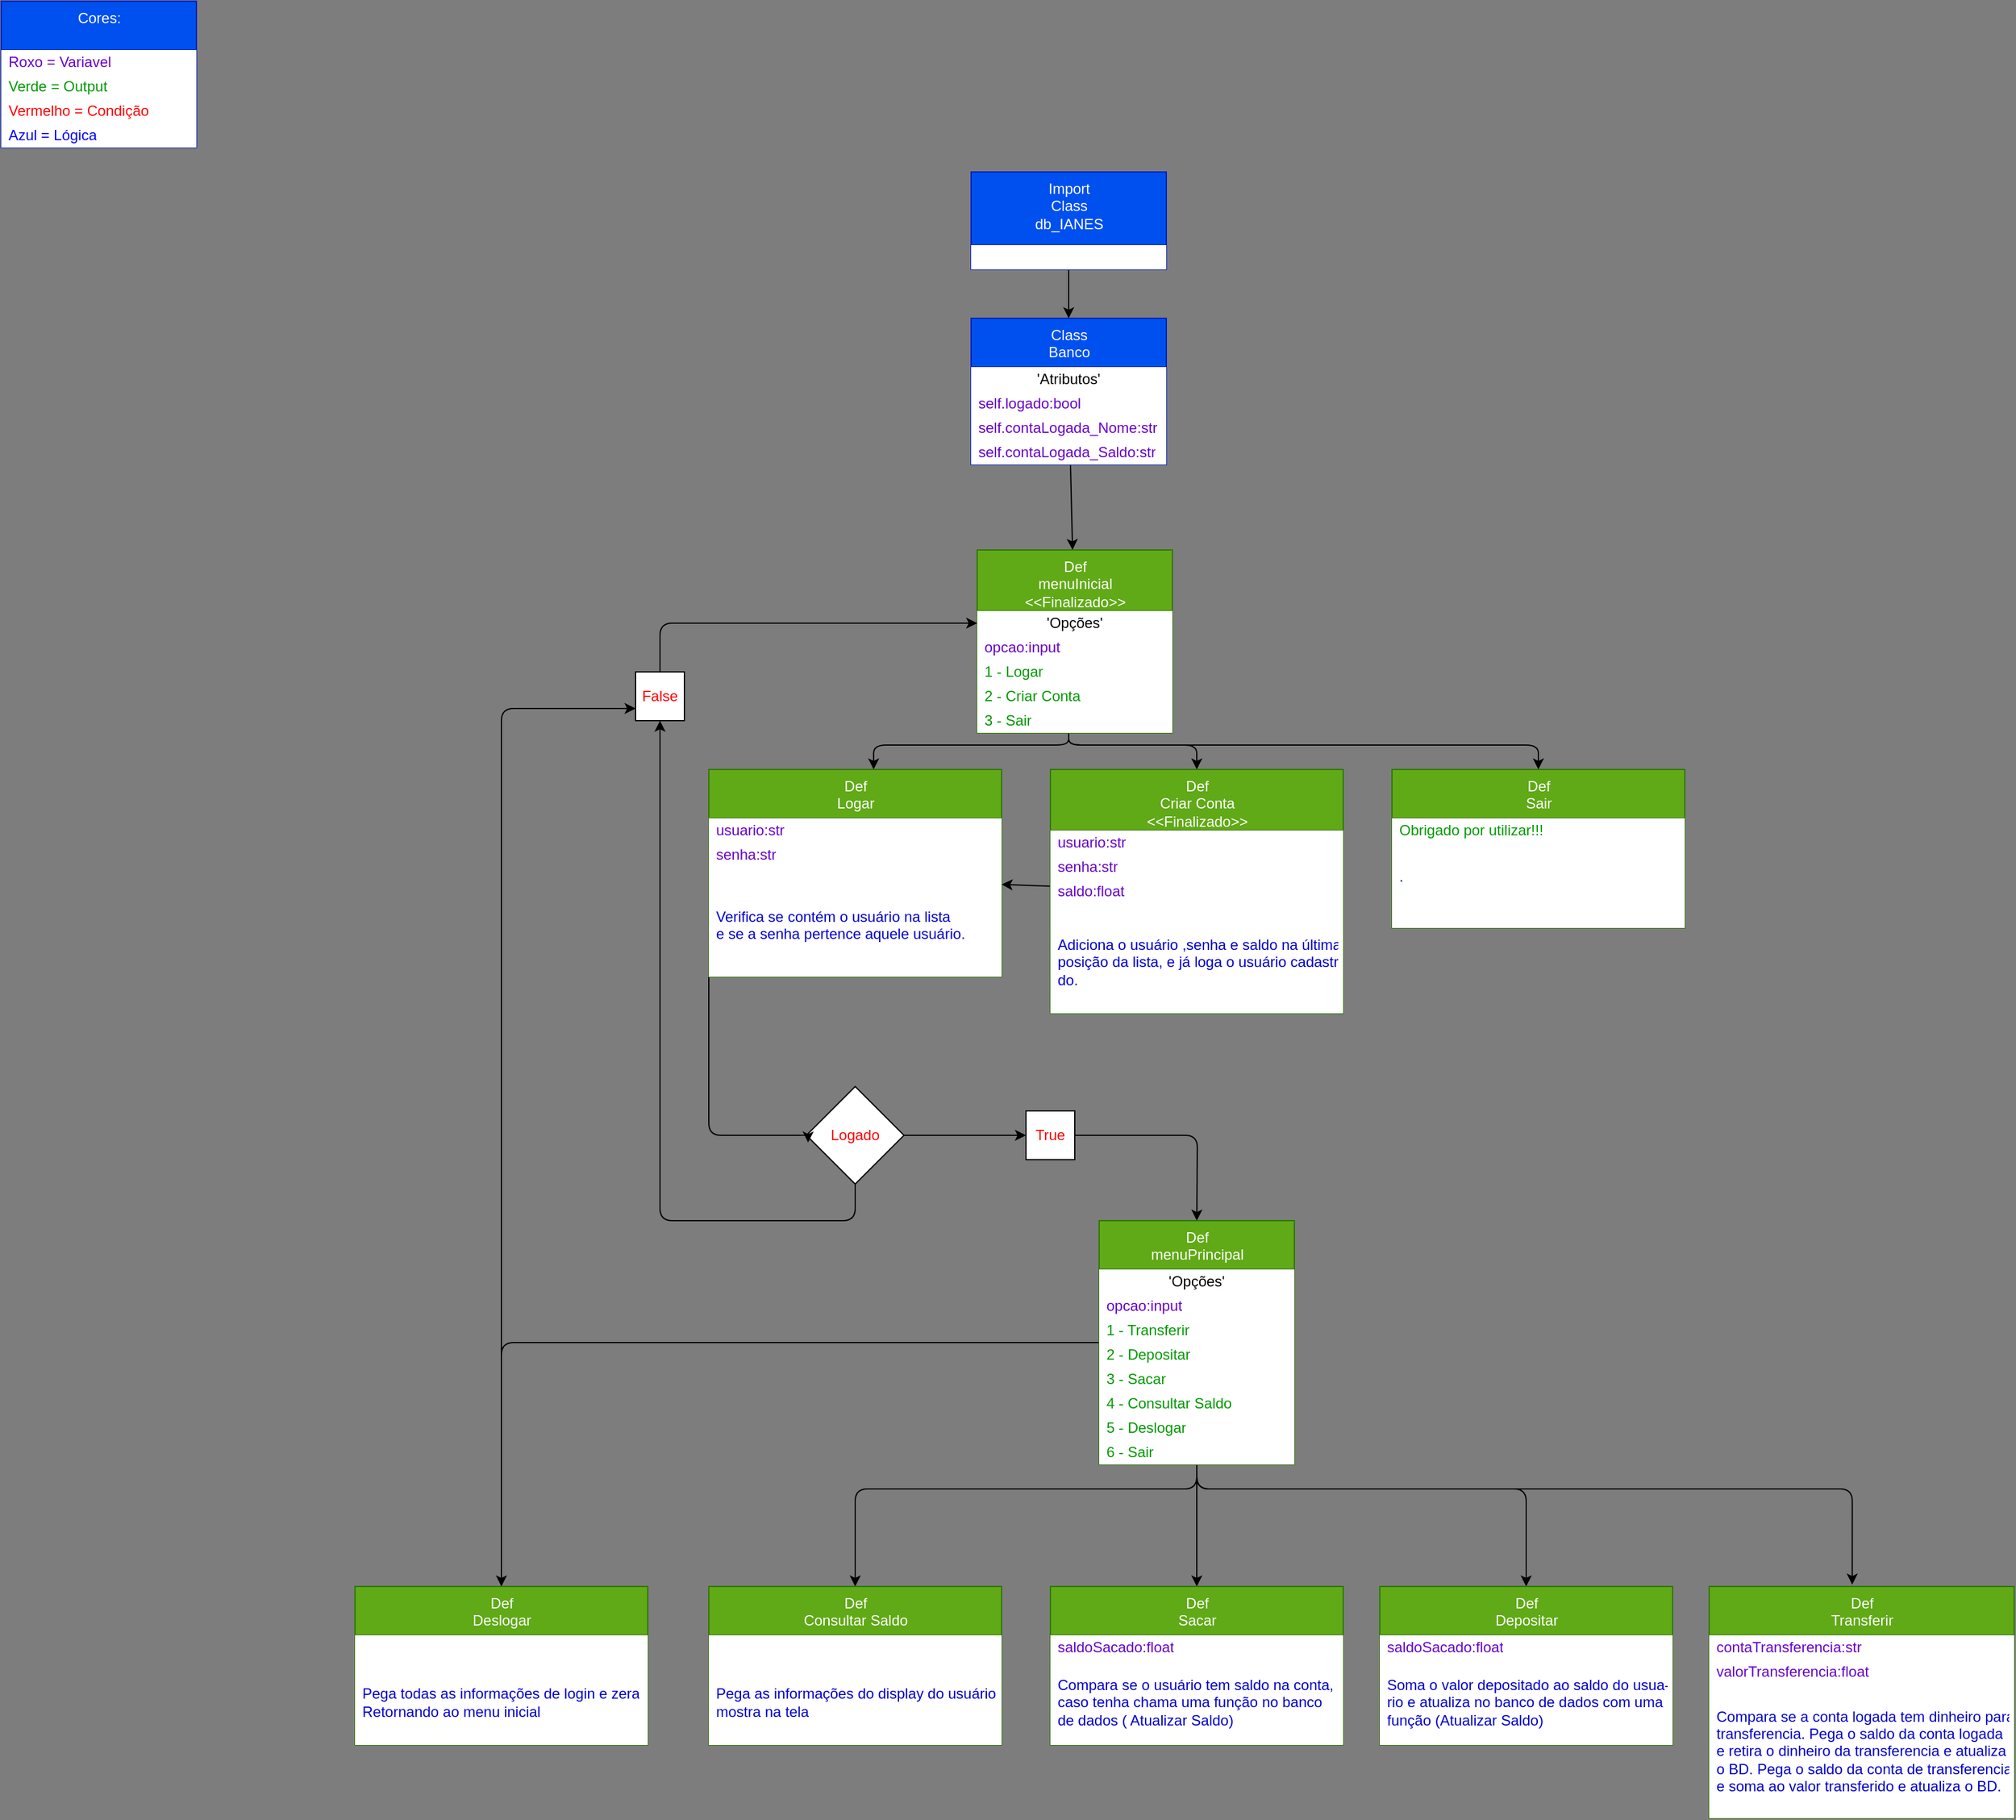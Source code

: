 <mxfile>
    <diagram id="Q6354HftiYKHXJSlLoms" name="Banco">
        <mxGraphModel dx="749" dy="984" grid="1" gridSize="10" guides="1" tooltips="1" connect="1" arrows="1" fold="1" page="1" pageScale="1" pageWidth="850" pageHeight="1100" background="#7D7D7D" math="0" shadow="0">
            <root>
                <mxCell id="0"/>
                <mxCell id="1" parent="0"/>
                <mxCell id="107" style="edgeStyle=none;html=1;" parent="1" source="2" target="14" edge="1">
                    <mxGeometry relative="1" as="geometry"/>
                </mxCell>
                <mxCell id="2" value="Class&lt;br&gt;Banco&lt;br&gt;&lt;br&gt;" style="swimlane;fontStyle=0;align=center;verticalAlign=top;childLayout=stackLayout;horizontal=1;startSize=40;horizontalStack=0;resizeParent=1;resizeParentMax=0;resizeLast=0;collapsible=0;marginBottom=0;html=1;fillColor=#0050ef;strokeColor=#001DBC;labelPadding=10;noLabel=0;resizeWidth=1;resizeHeight=1;shadow=0;rounded=0;glass=0;fontColor=#ffffff;" parent="1" vertex="1">
                    <mxGeometry x="795" y="260" width="160" height="120" as="geometry"/>
                </mxCell>
                <mxCell id="57" value="'Atributos'" style="text;html=1;strokeColor=none;fillColor=default;align=center;verticalAlign=middle;spacingLeft=4;spacingRight=4;overflow=hidden;rotatable=0;points=[[0,0.5],[1,0.5]];portConstraint=eastwest;" parent="2" vertex="1">
                    <mxGeometry y="40" width="160" height="20" as="geometry"/>
                </mxCell>
                <mxCell id="4" value="&lt;font color=&quot;#6600cc&quot;&gt;self.logado:bool&lt;/font&gt;" style="text;html=1;strokeColor=none;fillColor=default;align=left;verticalAlign=middle;spacingLeft=4;spacingRight=4;overflow=hidden;rotatable=0;points=[[0,0.5],[1,0.5]];portConstraint=eastwest;" parent="2" vertex="1">
                    <mxGeometry y="60" width="160" height="20" as="geometry"/>
                </mxCell>
                <mxCell id="11" value="self.contaLogada_Nome:str&amp;nbsp;" style="text;html=1;strokeColor=none;fillColor=default;align=left;verticalAlign=middle;spacingLeft=4;spacingRight=4;overflow=hidden;rotatable=0;points=[[0,0.5],[1,0.5]];portConstraint=eastwest;fontColor=#6600CC;" parent="2" vertex="1">
                    <mxGeometry y="80" width="160" height="20" as="geometry"/>
                </mxCell>
                <mxCell id="13" value="self.contaLogada_Saldo:str" style="text;html=1;strokeColor=none;fillColor=default;align=left;verticalAlign=middle;spacingLeft=4;spacingRight=4;overflow=hidden;rotatable=0;points=[[0,0.5],[1,0.5]];portConstraint=eastwest;fontColor=#6600CC;" parent="2" vertex="1">
                    <mxGeometry y="100" width="160" height="20" as="geometry"/>
                </mxCell>
                <mxCell id="52" style="edgeStyle=orthogonalEdgeStyle;html=1;entryX=0.563;entryY=0;entryDx=0;entryDy=0;entryPerimeter=0;fontColor=#FF0000;" parent="1" source="14" target="45" edge="1">
                    <mxGeometry relative="1" as="geometry">
                        <Array as="points">
                            <mxPoint x="875" y="610"/>
                            <mxPoint x="715" y="610"/>
                        </Array>
                    </mxGeometry>
                </mxCell>
                <mxCell id="76" style="edgeStyle=orthogonalEdgeStyle;html=1;fontColor=#0000CC;" parent="1" source="14" target="66" edge="1">
                    <mxGeometry relative="1" as="geometry">
                        <Array as="points">
                            <mxPoint x="875" y="610"/>
                            <mxPoint x="1260" y="610"/>
                        </Array>
                    </mxGeometry>
                </mxCell>
                <mxCell id="78" style="edgeStyle=orthogonalEdgeStyle;html=1;fontColor=#0000CC;" parent="1" source="14" target="60" edge="1">
                    <mxGeometry relative="1" as="geometry">
                        <Array as="points">
                            <mxPoint x="875" y="610"/>
                            <mxPoint x="980" y="610"/>
                        </Array>
                    </mxGeometry>
                </mxCell>
                <mxCell id="14" value="Def&lt;br&gt;menuInicial&lt;br&gt;&amp;lt;&amp;lt;Finalizado&amp;gt;&amp;gt;" style="swimlane;fontStyle=0;align=center;verticalAlign=top;childLayout=stackLayout;horizontal=1;startSize=50;horizontalStack=0;resizeParent=1;resizeParentMax=0;resizeLast=0;collapsible=0;marginBottom=0;html=1;fillColor=#60a917;strokeColor=#2D7600;labelPadding=10;noLabel=0;resizeWidth=1;resizeHeight=1;shadow=0;rounded=0;glass=0;fontColor=#ffffff;" parent="1" vertex="1">
                    <mxGeometry x="800" y="450" width="160" height="150" as="geometry"/>
                </mxCell>
                <mxCell id="15" value="'Opções'" style="text;html=1;strokeColor=none;fillColor=default;align=center;verticalAlign=middle;spacingLeft=4;spacingRight=4;overflow=hidden;rotatable=0;points=[[0,0.5],[1,0.5]];portConstraint=eastwest;" parent="14" vertex="1">
                    <mxGeometry y="50" width="160" height="20" as="geometry"/>
                </mxCell>
                <mxCell id="16" value="&lt;font color=&quot;#6600cc&quot;&gt;opcao:input&lt;/font&gt;" style="text;html=1;strokeColor=none;fillColor=default;align=left;verticalAlign=middle;spacingLeft=4;spacingRight=4;overflow=hidden;rotatable=0;points=[[0,0.5],[1,0.5]];portConstraint=eastwest;" parent="14" vertex="1">
                    <mxGeometry y="70" width="160" height="20" as="geometry"/>
                </mxCell>
                <mxCell id="17" value="1 - Logar" style="text;html=1;strokeColor=none;fillColor=default;align=left;verticalAlign=middle;spacingLeft=4;spacingRight=4;overflow=hidden;rotatable=0;points=[[0,0.5],[1,0.5]];portConstraint=eastwest;fontColor=#009900;" parent="14" vertex="1">
                    <mxGeometry y="90" width="160" height="20" as="geometry"/>
                </mxCell>
                <mxCell id="18" value="2 - Criar Conta" style="text;html=1;strokeColor=none;fillColor=default;align=left;verticalAlign=middle;spacingLeft=4;spacingRight=4;overflow=hidden;rotatable=0;points=[[0,0.5],[1,0.5]];portConstraint=eastwest;fontColor=#009900;" parent="14" vertex="1">
                    <mxGeometry y="110" width="160" height="20" as="geometry"/>
                </mxCell>
                <mxCell id="19" value="3 - Sair" style="text;html=1;strokeColor=none;fillColor=default;align=left;verticalAlign=middle;spacingLeft=4;spacingRight=4;overflow=hidden;rotatable=0;points=[[0,0.5],[1,0.5]];portConstraint=eastwest;fontColor=#009900;" parent="14" vertex="1">
                    <mxGeometry y="130" width="160" height="20" as="geometry"/>
                </mxCell>
                <mxCell id="22" value="Cores:" style="swimlane;fontStyle=0;align=center;verticalAlign=top;childLayout=stackLayout;horizontal=1;startSize=40;horizontalStack=0;resizeParent=1;resizeParentMax=0;resizeLast=0;collapsible=0;marginBottom=0;html=1;fillColor=#0050ef;strokeColor=#001DBC;labelPadding=10;noLabel=0;resizeWidth=1;resizeHeight=1;shadow=0;rounded=0;glass=0;fontColor=#ffffff;" parent="1" vertex="1">
                    <mxGeometry width="160" height="120" as="geometry"/>
                </mxCell>
                <mxCell id="24" value="&lt;font color=&quot;#6600cc&quot;&gt;Roxo = Variavel&lt;/font&gt;" style="text;html=1;strokeColor=none;fillColor=default;align=left;verticalAlign=middle;spacingLeft=4;spacingRight=4;overflow=hidden;rotatable=0;points=[[0,0.5],[1,0.5]];portConstraint=eastwest;" parent="22" vertex="1">
                    <mxGeometry y="40" width="160" height="20" as="geometry"/>
                </mxCell>
                <mxCell id="25" value="Verde = Output" style="text;html=1;strokeColor=none;fillColor=default;align=left;verticalAlign=middle;spacingLeft=4;spacingRight=4;overflow=hidden;rotatable=0;points=[[0,0.5],[1,0.5]];portConstraint=eastwest;fontColor=#009900;" parent="22" vertex="1">
                    <mxGeometry y="60" width="160" height="20" as="geometry"/>
                </mxCell>
                <mxCell id="36" value="&lt;font color=&quot;#ff0000&quot;&gt;Vermelho = Condição&lt;/font&gt;" style="text;html=1;strokeColor=none;fillColor=default;align=left;verticalAlign=middle;spacingLeft=4;spacingRight=4;overflow=hidden;rotatable=0;points=[[0,0.5],[1,0.5]];portConstraint=eastwest;fontColor=#009900;" parent="22" vertex="1">
                    <mxGeometry y="80" width="160" height="20" as="geometry"/>
                </mxCell>
                <mxCell id="59" value="&lt;font color=&quot;#0000ff&quot;&gt;Azul = Lógica&lt;/font&gt;" style="text;html=1;strokeColor=none;fillColor=default;align=left;verticalAlign=middle;spacingLeft=4;spacingRight=4;overflow=hidden;rotatable=0;points=[[0,0.5],[1,0.5]];portConstraint=eastwest;fontColor=#009900;" parent="22" vertex="1">
                    <mxGeometry y="100" width="160" height="20" as="geometry"/>
                </mxCell>
                <mxCell id="44" style="edgeStyle=orthogonalEdgeStyle;html=1;exitX=1;exitY=0.5;exitDx=0;exitDy=0;entryX=0;entryY=0.5;entryDx=0;entryDy=0;fontColor=#FF0000;" parent="1" source="34" target="42" edge="1">
                    <mxGeometry relative="1" as="geometry"/>
                </mxCell>
                <mxCell id="84" style="edgeStyle=orthogonalEdgeStyle;html=1;entryX=0.5;entryY=1;entryDx=0;entryDy=0;strokeColor=#000000;fontColor=#0000CC;" parent="1" source="34" target="37" edge="1">
                    <mxGeometry relative="1" as="geometry">
                        <Array as="points">
                            <mxPoint x="700" y="1000"/>
                            <mxPoint x="540" y="1000"/>
                        </Array>
                    </mxGeometry>
                </mxCell>
                <mxCell id="34" value="&lt;font color=&quot;#ff0000&quot;&gt;Logado&lt;/font&gt;" style="rhombus;whiteSpace=wrap;html=1;rounded=0;shadow=0;glass=0;sketch=0;fontColor=#009900;fillColor=default;" parent="1" vertex="1">
                    <mxGeometry x="660" y="890" width="80" height="80" as="geometry"/>
                </mxCell>
                <mxCell id="39" style="edgeStyle=orthogonalEdgeStyle;html=1;fontColor=#FF0000;entryX=0;entryY=0.5;entryDx=0;entryDy=0;" parent="1" source="37" target="15" edge="1">
                    <mxGeometry relative="1" as="geometry">
                        <mxPoint x="720" y="440" as="targetPoint"/>
                    </mxGeometry>
                </mxCell>
                <mxCell id="37" value="False" style="whiteSpace=wrap;html=1;aspect=fixed;rounded=0;shadow=0;glass=0;sketch=0;fontColor=#FF0000;fillColor=default;" parent="1" vertex="1">
                    <mxGeometry x="520" y="550" width="40" height="40" as="geometry"/>
                </mxCell>
                <mxCell id="85" style="edgeStyle=orthogonalEdgeStyle;html=1;strokeColor=#000000;fontColor=#0000CC;" parent="1" source="42" edge="1">
                    <mxGeometry relative="1" as="geometry">
                        <mxPoint x="980" y="1000" as="targetPoint"/>
                    </mxGeometry>
                </mxCell>
                <mxCell id="42" value="True" style="whiteSpace=wrap;html=1;aspect=fixed;rounded=0;shadow=0;glass=0;sketch=0;fontColor=#FF0000;fillColor=default;" parent="1" vertex="1">
                    <mxGeometry x="840" y="910" width="40" height="40" as="geometry"/>
                </mxCell>
                <mxCell id="81" style="edgeStyle=orthogonalEdgeStyle;html=1;entryX=0.017;entryY=0.574;entryDx=0;entryDy=0;entryPerimeter=0;strokeColor=#000000;fontColor=#0000CC;" parent="1" source="45" target="34" edge="1">
                    <mxGeometry relative="1" as="geometry">
                        <Array as="points">
                            <mxPoint x="580" y="930"/>
                            <mxPoint x="661" y="930"/>
                        </Array>
                    </mxGeometry>
                </mxCell>
                <mxCell id="45" value="Def&lt;br&gt;Logar" style="swimlane;fontStyle=0;align=center;verticalAlign=top;childLayout=stackLayout;horizontal=1;startSize=40;horizontalStack=0;resizeParent=1;resizeParentMax=0;resizeLast=0;collapsible=0;marginBottom=0;html=1;fillColor=#60a917;strokeColor=#2D7600;labelPadding=10;noLabel=0;resizeWidth=1;resizeHeight=1;shadow=0;rounded=0;glass=0;fontColor=#ffffff;" parent="1" vertex="1">
                    <mxGeometry x="580" y="630" width="240" height="170" as="geometry"/>
                </mxCell>
                <mxCell id="47" value="&lt;font color=&quot;#6600cc&quot;&gt;usuario:str&lt;/font&gt;" style="text;html=1;strokeColor=none;fillColor=default;align=left;verticalAlign=middle;spacingLeft=4;spacingRight=4;overflow=hidden;rotatable=0;points=[[0,0.5],[1,0.5]];portConstraint=eastwest;" parent="45" vertex="1">
                    <mxGeometry y="40" width="240" height="20" as="geometry"/>
                </mxCell>
                <mxCell id="58" value="&lt;font color=&quot;#6600cc&quot;&gt;senha:str&lt;/font&gt;" style="text;html=1;strokeColor=none;fillColor=default;align=left;verticalAlign=middle;spacingLeft=4;spacingRight=4;overflow=hidden;rotatable=0;points=[[0,0.5],[1,0.5]];portConstraint=eastwest;" parent="45" vertex="1">
                    <mxGeometry y="60" width="240" height="20" as="geometry"/>
                </mxCell>
                <mxCell id="88" value="" style="text;html=1;strokeColor=none;fillColor=default;align=left;verticalAlign=middle;spacingLeft=4;spacingRight=4;overflow=hidden;rotatable=0;points=[[0,0.5],[1,0.5]];portConstraint=eastwest;fontColor=#6600CC;" parent="45" vertex="1">
                    <mxGeometry y="80" width="240" height="20" as="geometry"/>
                </mxCell>
                <mxCell id="49" value="&lt;font color=&quot;#0000cc&quot;&gt;Verifica se contém o usuário na lista &lt;br&gt;e se a senha pertence aquele usuário.&lt;br&gt;&lt;br&gt;&lt;/font&gt;" style="text;html=1;strokeColor=none;fillColor=default;align=left;verticalAlign=middle;spacingLeft=4;spacingRight=4;overflow=hidden;rotatable=0;points=[[0,0.5],[1,0.5]];portConstraint=eastwest;fontColor=#009900;" parent="45" vertex="1">
                    <mxGeometry y="100" width="240" height="70" as="geometry"/>
                </mxCell>
                <mxCell id="108" style="edgeStyle=none;html=1;" parent="1" source="60" target="88" edge="1">
                    <mxGeometry relative="1" as="geometry"/>
                </mxCell>
                <mxCell id="60" value="Def&lt;br&gt;Criar Conta&lt;br&gt;&amp;lt;&amp;lt;Finalizado&amp;gt;&amp;gt;" style="swimlane;fontStyle=0;align=center;verticalAlign=top;childLayout=stackLayout;horizontal=1;startSize=50;horizontalStack=0;resizeParent=1;resizeParentMax=0;resizeLast=0;collapsible=0;marginBottom=0;html=1;fillColor=#60a917;strokeColor=#2D7600;labelPadding=10;noLabel=0;resizeWidth=1;resizeHeight=1;shadow=0;rounded=0;glass=0;fontColor=#ffffff;" parent="1" vertex="1">
                    <mxGeometry x="860" y="630" width="240" height="200" as="geometry"/>
                </mxCell>
                <mxCell id="61" value="&lt;font color=&quot;#6600cc&quot;&gt;usuario:str&lt;/font&gt;" style="text;html=1;strokeColor=none;fillColor=default;align=left;verticalAlign=middle;spacingLeft=4;spacingRight=4;overflow=hidden;rotatable=0;points=[[0,0.5],[1,0.5]];portConstraint=eastwest;" parent="60" vertex="1">
                    <mxGeometry y="50" width="240" height="20" as="geometry"/>
                </mxCell>
                <mxCell id="62" value="&lt;font color=&quot;#6600cc&quot;&gt;senha:str&lt;/font&gt;" style="text;html=1;strokeColor=none;fillColor=default;align=left;verticalAlign=middle;spacingLeft=4;spacingRight=4;overflow=hidden;rotatable=0;points=[[0,0.5],[1,0.5]];portConstraint=eastwest;" parent="60" vertex="1">
                    <mxGeometry y="70" width="240" height="20" as="geometry"/>
                </mxCell>
                <mxCell id="65" value="&lt;font color=&quot;#6600cc&quot;&gt;saldo:float&lt;/font&gt;" style="text;html=1;strokeColor=none;fillColor=default;align=left;verticalAlign=middle;spacingLeft=4;spacingRight=4;overflow=hidden;rotatable=0;points=[[0,0.5],[1,0.5]];portConstraint=eastwest;" parent="60" vertex="1">
                    <mxGeometry y="90" width="240" height="20" as="geometry"/>
                </mxCell>
                <mxCell id="87" value="" style="text;html=1;strokeColor=none;fillColor=default;align=left;verticalAlign=middle;spacingLeft=4;spacingRight=4;overflow=hidden;rotatable=0;points=[[0,0.5],[1,0.5]];portConstraint=eastwest;fontColor=#6600CC;" parent="60" vertex="1">
                    <mxGeometry y="110" width="240" height="20" as="geometry"/>
                </mxCell>
                <mxCell id="63" value="&lt;font color=&quot;#0000cc&quot;&gt;Adiciona o usuário ,senha e saldo na última &lt;br&gt;posição da lista, e já loga o usuário cadastra&lt;br&gt;do.&lt;br&gt;&lt;br&gt;&lt;/font&gt;" style="text;html=1;strokeColor=none;fillColor=default;align=left;verticalAlign=middle;spacingLeft=4;spacingRight=4;overflow=hidden;rotatable=0;points=[[0,0.5],[1,0.5]];portConstraint=eastwest;fontColor=#009900;" parent="60" vertex="1">
                    <mxGeometry y="130" width="240" height="70" as="geometry"/>
                </mxCell>
                <mxCell id="66" value="Def&lt;br&gt;Sair" style="swimlane;fontStyle=0;align=center;verticalAlign=top;childLayout=stackLayout;horizontal=1;startSize=40;horizontalStack=0;resizeParent=1;resizeParentMax=0;resizeLast=0;collapsible=0;marginBottom=0;html=1;fillColor=#60a917;strokeColor=#2D7600;labelPadding=10;noLabel=0;resizeWidth=1;resizeHeight=1;shadow=0;rounded=0;glass=0;fontColor=#ffffff;" parent="1" vertex="1">
                    <mxGeometry x="1140" y="630" width="240" height="130" as="geometry"/>
                </mxCell>
                <mxCell id="72" value="Obrigado por utilizar!!!" style="text;html=1;strokeColor=none;fillColor=default;align=left;verticalAlign=middle;spacingLeft=4;spacingRight=4;overflow=hidden;rotatable=0;points=[[0,0.5],[1,0.5]];portConstraint=eastwest;fontColor=#009900;" parent="66" vertex="1">
                    <mxGeometry y="40" width="240" height="20" as="geometry"/>
                </mxCell>
                <mxCell id="70" value="&lt;span style=&quot;color: rgba(0, 0, 0, 0); font-family: monospace; font-size: 0px;&quot;&gt;%3CmxGraphModel%3E%3Croot%3E%3CmxCell%20id%3D%220%22%2F%3E%3CmxCell%20id%3D%221%22%20parent%3D%220%22%2F%3E%3CmxCell%20id%3D%222%22%20value%3D%22Verde%20%3D%20Output%22%20style%3D%22text%3Bhtml%3D1%3BstrokeColor%3Dnone%3BfillColor%3Ddefault%3Balign%3Dleft%3BverticalAlign%3Dmiddle%3BspacingLeft%3D4%3BspacingRight%3D4%3Boverflow%3Dhidden%3Brotatable%3D0%3Bpoints%3D%5B%5B0%2C0.5%5D%2C%5B1%2C0.5%5D%5D%3BportConstraint%3Deastwest%3BfontColor%3D%23009900%3B%22%20vertex%3D%221%22%20parent%3D%221%22%3E%3CmxGeometry%20y%3D%2260%22%20width%3D%22160%22%20height%3D%2220%22%20as%3D%22geometry%22%2F%3E%3C%2FmxCell%3E%3C%2Froot%3E%3C%2FmxGraphModel%3E&lt;/span&gt;&lt;font color=&quot;#0000cc&quot;&gt;.&lt;br&gt;&lt;br&gt;&lt;/font&gt;" style="text;html=1;strokeColor=none;fillColor=default;align=left;verticalAlign=middle;spacingLeft=4;spacingRight=4;overflow=hidden;rotatable=0;points=[[0,0.5],[1,0.5]];portConstraint=eastwest;fontColor=#009900;" parent="66" vertex="1">
                    <mxGeometry y="60" width="240" height="70" as="geometry"/>
                </mxCell>
                <mxCell id="sVffoQX3wnUGPR98qbGZ-130" style="edgeStyle=orthogonalEdgeStyle;html=1;" edge="1" parent="1" source="90" target="119">
                    <mxGeometry relative="1" as="geometry"/>
                </mxCell>
                <mxCell id="sVffoQX3wnUGPR98qbGZ-133" style="edgeStyle=orthogonalEdgeStyle;html=1;" edge="1" parent="1" source="90" target="116">
                    <mxGeometry relative="1" as="geometry">
                        <Array as="points">
                            <mxPoint x="980" y="1220"/>
                            <mxPoint x="700" y="1220"/>
                        </Array>
                    </mxGeometry>
                </mxCell>
                <mxCell id="sVffoQX3wnUGPR98qbGZ-134" style="edgeStyle=orthogonalEdgeStyle;html=1;" edge="1" parent="1" source="90" target="sVffoQX3wnUGPR98qbGZ-121">
                    <mxGeometry relative="1" as="geometry">
                        <Array as="points">
                            <mxPoint x="980" y="1220"/>
                            <mxPoint x="1250" y="1220"/>
                        </Array>
                    </mxGeometry>
                </mxCell>
                <mxCell id="sVffoQX3wnUGPR98qbGZ-135" style="edgeStyle=orthogonalEdgeStyle;html=1;entryX=0.469;entryY=-0.008;entryDx=0;entryDy=0;entryPerimeter=0;" edge="1" parent="1" source="90" target="sVffoQX3wnUGPR98qbGZ-124">
                    <mxGeometry relative="1" as="geometry">
                        <Array as="points">
                            <mxPoint x="980" y="1220"/>
                            <mxPoint x="1517" y="1220"/>
                        </Array>
                    </mxGeometry>
                </mxCell>
                <mxCell id="sVffoQX3wnUGPR98qbGZ-136" style="edgeStyle=orthogonalEdgeStyle;html=1;" edge="1" parent="1" source="90" target="109">
                    <mxGeometry relative="1" as="geometry"/>
                </mxCell>
                <mxCell id="90" value="Def&lt;br&gt;menuPrincipal" style="swimlane;fontStyle=0;align=center;verticalAlign=top;childLayout=stackLayout;horizontal=1;startSize=40;horizontalStack=0;resizeParent=1;resizeParentMax=0;resizeLast=0;collapsible=0;marginBottom=0;html=1;fillColor=#60a917;strokeColor=#2D7600;labelPadding=10;noLabel=0;resizeWidth=1;resizeHeight=1;shadow=0;rounded=0;glass=0;fontColor=#ffffff;" parent="1" vertex="1">
                    <mxGeometry x="900" y="1000" width="160" height="200" as="geometry"/>
                </mxCell>
                <mxCell id="91" value="'Opções'" style="text;html=1;strokeColor=none;fillColor=default;align=center;verticalAlign=middle;spacingLeft=4;spacingRight=4;overflow=hidden;rotatable=0;points=[[0,0.5],[1,0.5]];portConstraint=eastwest;" parent="90" vertex="1">
                    <mxGeometry y="40" width="160" height="20" as="geometry"/>
                </mxCell>
                <mxCell id="92" value="&lt;font color=&quot;#6600cc&quot;&gt;opcao:input&lt;/font&gt;" style="text;html=1;strokeColor=none;fillColor=default;align=left;verticalAlign=middle;spacingLeft=4;spacingRight=4;overflow=hidden;rotatable=0;points=[[0,0.5],[1,0.5]];portConstraint=eastwest;" parent="90" vertex="1">
                    <mxGeometry y="60" width="160" height="20" as="geometry"/>
                </mxCell>
                <mxCell id="93" value="1 - Transferir" style="text;html=1;strokeColor=none;fillColor=default;align=left;verticalAlign=middle;spacingLeft=4;spacingRight=4;overflow=hidden;rotatable=0;points=[[0,0.5],[1,0.5]];portConstraint=eastwest;fontColor=#009900;" parent="90" vertex="1">
                    <mxGeometry y="80" width="160" height="20" as="geometry"/>
                </mxCell>
                <mxCell id="94" value="2 - Depositar" style="text;html=1;strokeColor=none;fillColor=default;align=left;verticalAlign=middle;spacingLeft=4;spacingRight=4;overflow=hidden;rotatable=0;points=[[0,0.5],[1,0.5]];portConstraint=eastwest;fontColor=#009900;" parent="90" vertex="1">
                    <mxGeometry y="100" width="160" height="20" as="geometry"/>
                </mxCell>
                <mxCell id="95" value="3 - Sacar" style="text;html=1;strokeColor=none;fillColor=default;align=left;verticalAlign=middle;spacingLeft=4;spacingRight=4;overflow=hidden;rotatable=0;points=[[0,0.5],[1,0.5]];portConstraint=eastwest;fontColor=#009900;" parent="90" vertex="1">
                    <mxGeometry y="120" width="160" height="20" as="geometry"/>
                </mxCell>
                <mxCell id="98" value="4 - Consultar Saldo" style="text;html=1;strokeColor=none;fillColor=default;align=left;verticalAlign=middle;spacingLeft=4;spacingRight=4;overflow=hidden;rotatable=0;points=[[0,0.5],[1,0.5]];portConstraint=eastwest;fontColor=#009900;" parent="90" vertex="1">
                    <mxGeometry y="140" width="160" height="20" as="geometry"/>
                </mxCell>
                <mxCell id="96" value="5 - Deslogar" style="text;html=1;strokeColor=none;fillColor=default;align=left;verticalAlign=middle;spacingLeft=4;spacingRight=4;overflow=hidden;rotatable=0;points=[[0,0.5],[1,0.5]];portConstraint=eastwest;fontColor=#009900;" parent="90" vertex="1">
                    <mxGeometry y="160" width="160" height="20" as="geometry"/>
                </mxCell>
                <mxCell id="97" value="6 - Sair" style="text;html=1;strokeColor=none;fillColor=default;align=left;verticalAlign=middle;spacingLeft=4;spacingRight=4;overflow=hidden;rotatable=0;points=[[0,0.5],[1,0.5]];portConstraint=eastwest;fontColor=#009900;" parent="90" vertex="1">
                    <mxGeometry y="180" width="160" height="20" as="geometry"/>
                </mxCell>
                <mxCell id="105" style="edgeStyle=orthogonalEdgeStyle;html=1;strokeColor=#000000;fontColor=#0000CC;" parent="1" source="99" target="2" edge="1">
                    <mxGeometry relative="1" as="geometry"/>
                </mxCell>
                <mxCell id="99" value="Import&lt;br&gt;Class&lt;br&gt;db_IANES&lt;br&gt;" style="swimlane;fontStyle=0;align=center;verticalAlign=top;childLayout=stackLayout;horizontal=1;startSize=60;horizontalStack=0;resizeParent=1;resizeParentMax=0;resizeLast=0;collapsible=0;marginBottom=0;html=1;fillColor=#0050ef;strokeColor=#001DBC;labelPadding=10;noLabel=0;resizeWidth=1;resizeHeight=1;shadow=0;rounded=0;glass=0;fontColor=#ffffff;" parent="1" vertex="1">
                    <mxGeometry x="795" y="140" width="160" height="80" as="geometry"/>
                </mxCell>
                <mxCell id="101" value="" style="text;html=1;strokeColor=none;fillColor=default;align=left;verticalAlign=middle;spacingLeft=4;spacingRight=4;overflow=hidden;rotatable=0;points=[[0,0.5],[1,0.5]];portConstraint=eastwest;" parent="99" vertex="1">
                    <mxGeometry y="60" width="160" height="20" as="geometry"/>
                </mxCell>
                <mxCell id="115" style="edgeStyle=orthogonalEdgeStyle;html=1;entryX=0;entryY=0.75;entryDx=0;entryDy=0;" edge="1" parent="1" source="109" target="37">
                    <mxGeometry relative="1" as="geometry"/>
                </mxCell>
                <mxCell id="109" value="Def&lt;br&gt;Deslogar" style="swimlane;fontStyle=0;align=center;verticalAlign=top;childLayout=stackLayout;horizontal=1;startSize=40;horizontalStack=0;resizeParent=1;resizeParentMax=0;resizeLast=0;collapsible=0;marginBottom=0;html=1;fillColor=#60a917;strokeColor=#2D7600;labelPadding=10;noLabel=0;resizeWidth=1;resizeHeight=1;shadow=0;rounded=0;glass=0;fontColor=#ffffff;" vertex="1" parent="1">
                    <mxGeometry x="290" y="1300" width="240" height="130" as="geometry"/>
                </mxCell>
                <mxCell id="112" value="" style="text;html=1;strokeColor=none;fillColor=default;align=left;verticalAlign=middle;spacingLeft=4;spacingRight=4;overflow=hidden;rotatable=0;points=[[0,0.5],[1,0.5]];portConstraint=eastwest;fontColor=#6600CC;" vertex="1" parent="109">
                    <mxGeometry y="40" width="240" height="20" as="geometry"/>
                </mxCell>
                <mxCell id="113" value="&lt;font color=&quot;#0000cc&quot;&gt;Pega todas as informações de login e zera&lt;br&gt;Retornando ao menu inicial&lt;br&gt;&lt;/font&gt;" style="text;html=1;strokeColor=none;fillColor=default;align=left;verticalAlign=middle;spacingLeft=4;spacingRight=4;overflow=hidden;rotatable=0;points=[[0,0.5],[1,0.5]];portConstraint=eastwest;fontColor=#009900;" vertex="1" parent="109">
                    <mxGeometry y="60" width="240" height="70" as="geometry"/>
                </mxCell>
                <mxCell id="116" value="Def&lt;br&gt;Consultar Saldo" style="swimlane;fontStyle=0;align=center;verticalAlign=top;childLayout=stackLayout;horizontal=1;startSize=40;horizontalStack=0;resizeParent=1;resizeParentMax=0;resizeLast=0;collapsible=0;marginBottom=0;html=1;fillColor=#60a917;strokeColor=#2D7600;labelPadding=10;noLabel=0;resizeWidth=1;resizeHeight=1;shadow=0;rounded=0;glass=0;fontColor=#ffffff;" vertex="1" parent="1">
                    <mxGeometry x="580" y="1300" width="240" height="130" as="geometry"/>
                </mxCell>
                <mxCell id="117" value="" style="text;html=1;strokeColor=none;fillColor=default;align=left;verticalAlign=middle;spacingLeft=4;spacingRight=4;overflow=hidden;rotatable=0;points=[[0,0.5],[1,0.5]];portConstraint=eastwest;fontColor=#6600CC;" vertex="1" parent="116">
                    <mxGeometry y="40" width="240" height="20" as="geometry"/>
                </mxCell>
                <mxCell id="118" value="&lt;font color=&quot;#0000cc&quot;&gt;Pega as informações do display do usuário&amp;nbsp;&lt;br&gt;mostra na tela&lt;br&gt;&lt;/font&gt;" style="text;html=1;strokeColor=none;fillColor=default;align=left;verticalAlign=middle;spacingLeft=4;spacingRight=4;overflow=hidden;rotatable=0;points=[[0,0.5],[1,0.5]];portConstraint=eastwest;fontColor=#009900;" vertex="1" parent="116">
                    <mxGeometry y="60" width="240" height="70" as="geometry"/>
                </mxCell>
                <mxCell id="119" value="Def&lt;br&gt;Sacar" style="swimlane;fontStyle=0;align=center;verticalAlign=top;childLayout=stackLayout;horizontal=1;startSize=40;horizontalStack=0;resizeParent=1;resizeParentMax=0;resizeLast=0;collapsible=0;marginBottom=0;html=1;fillColor=#60a917;strokeColor=#2D7600;labelPadding=10;noLabel=0;resizeWidth=1;resizeHeight=1;shadow=0;rounded=0;glass=0;fontColor=#ffffff;" vertex="1" parent="1">
                    <mxGeometry x="860" y="1300" width="240" height="130" as="geometry"/>
                </mxCell>
                <mxCell id="120" value="saldoSacado:float" style="text;html=1;strokeColor=none;fillColor=default;align=left;verticalAlign=middle;spacingLeft=4;spacingRight=4;overflow=hidden;rotatable=0;points=[[0,0.5],[1,0.5]];portConstraint=eastwest;fontColor=#6600CC;" vertex="1" parent="119">
                    <mxGeometry y="40" width="240" height="20" as="geometry"/>
                </mxCell>
                <mxCell id="121" value="&lt;font color=&quot;#0000cc&quot;&gt;Compara se o usuário tem saldo na conta,&amp;nbsp;&lt;br&gt;caso tenha chama uma função no banco&lt;br&gt;de dados ( Atualizar Saldo)&lt;br&gt;&lt;/font&gt;" style="text;html=1;strokeColor=none;fillColor=default;align=left;verticalAlign=middle;spacingLeft=4;spacingRight=4;overflow=hidden;rotatable=0;points=[[0,0.5],[1,0.5]];portConstraint=eastwest;fontColor=#009900;" vertex="1" parent="119">
                    <mxGeometry y="60" width="240" height="70" as="geometry"/>
                </mxCell>
                <mxCell id="sVffoQX3wnUGPR98qbGZ-121" value="Def&lt;br&gt;Depositar" style="swimlane;fontStyle=0;align=center;verticalAlign=top;childLayout=stackLayout;horizontal=1;startSize=40;horizontalStack=0;resizeParent=1;resizeParentMax=0;resizeLast=0;collapsible=0;marginBottom=0;html=1;fillColor=#60a917;strokeColor=#2D7600;labelPadding=10;noLabel=0;resizeWidth=1;resizeHeight=1;shadow=0;rounded=0;glass=0;fontColor=#ffffff;" vertex="1" parent="1">
                    <mxGeometry x="1130" y="1300" width="240" height="130" as="geometry"/>
                </mxCell>
                <mxCell id="sVffoQX3wnUGPR98qbGZ-122" value="saldoSacado:float" style="text;html=1;strokeColor=none;fillColor=default;align=left;verticalAlign=middle;spacingLeft=4;spacingRight=4;overflow=hidden;rotatable=0;points=[[0,0.5],[1,0.5]];portConstraint=eastwest;fontColor=#6600CC;" vertex="1" parent="sVffoQX3wnUGPR98qbGZ-121">
                    <mxGeometry y="40" width="240" height="20" as="geometry"/>
                </mxCell>
                <mxCell id="sVffoQX3wnUGPR98qbGZ-123" value="&lt;font color=&quot;#0000cc&quot;&gt;Soma o valor depositado ao saldo do usua-&lt;br&gt;rio e atualiza no banco de dados com uma&lt;br&gt;função (Atualizar Saldo)&lt;br&gt;&lt;/font&gt;" style="text;html=1;strokeColor=none;fillColor=default;align=left;verticalAlign=middle;spacingLeft=4;spacingRight=4;overflow=hidden;rotatable=0;points=[[0,0.5],[1,0.5]];portConstraint=eastwest;fontColor=#009900;" vertex="1" parent="sVffoQX3wnUGPR98qbGZ-121">
                    <mxGeometry y="60" width="240" height="70" as="geometry"/>
                </mxCell>
                <mxCell id="sVffoQX3wnUGPR98qbGZ-124" value="Def&lt;br&gt;Transferir" style="swimlane;fontStyle=0;align=center;verticalAlign=top;childLayout=stackLayout;horizontal=1;startSize=40;horizontalStack=0;resizeParent=1;resizeParentMax=0;resizeLast=0;collapsible=0;marginBottom=0;html=1;fillColor=#60a917;strokeColor=#2D7600;labelPadding=10;noLabel=0;resizeWidth=1;resizeHeight=1;shadow=0;rounded=0;glass=0;fontColor=#ffffff;" vertex="1" parent="1">
                    <mxGeometry x="1400" y="1300" width="250" height="190" as="geometry"/>
                </mxCell>
                <mxCell id="sVffoQX3wnUGPR98qbGZ-125" value="contaTransferencia:str&lt;span style=&quot;color: rgba(0, 0, 0, 0); font-family: monospace; font-size: 0px;&quot;&gt;%3CmxGraphModel%3E%3Croot%3E%3CmxCell%20id%3D%220%22%2F%3E%3CmxCell%20id%3D%221%22%20parent%3D%220%22%2F%3E%3CmxCell%20id%3D%222%22%20value%3D%22Def%26lt%3Bbr%26gt%3BDepositar%22%20style%3D%22swimlane%3BfontStyle%3D0%3Balign%3Dcenter%3BverticalAlign%3Dtop%3BchildLayout%3DstackLayout%3Bhorizontal%3D1%3BstartSize%3D40%3BhorizontalStack%3D0%3BresizeParent%3D1%3BresizeParentMax%3D0%3BresizeLast%3D0%3Bcollapsible%3D0%3BmarginBottom%3D0%3Bhtml%3D1%3BfillColor%3D%2360a917%3BstrokeColor%3D%232D7600%3BlabelPadding%3D10%3BnoLabel%3D0%3BresizeWidth%3D1%3BresizeHeight%3D1%3Bshadow%3D0%3Brounded%3D0%3Bglass%3D0%3BfontColor%3D%23ffffff%3B%22%20vertex%3D%221%22%20parent%3D%221%22%3E%3CmxGeometry%20x%3D%221410%22%20y%3D%221300%22%20width%3D%22240%22%20height%3D%22130%22%20as%3D%22geometry%22%2F%3E%3C%2FmxCell%3E%3CmxCell%20id%3D%223%22%20value%3D%22saldoSacado%3Afloat%22%20style%3D%22text%3Bhtml%3D1%3BstrokeColor%3Dnone%3BfillColor%3Ddefault%3Balign%3Dleft%3BverticalAlign%3Dmiddle%3BspacingLeft%3D4%3BspacingRight%3D4%3Boverflow%3Dhidden%3Brotatable%3D0%3Bpoints%3D%5B%5B0%2C0.5%5D%2C%5B1%2C0.5%5D%5D%3BportConstraint%3Deastwest%3BfontColor%3D%236600CC%3B%22%20vertex%3D%221%22%20parent%3D%222%22%3E%3CmxGeometry%20y%3D%2240%22%20width%3D%22240%22%20height%3D%2220%22%20as%3D%22geometry%22%2F%3E%3C%2FmxCell%3E%3CmxCell%20id%3D%224%22%20value%3D%22%26lt%3Bfont%20color%3D%26quot%3B%230000cc%26quot%3B%26gt%3BSoma%20o%20valor%20depositado%20ao%20saldo%20do%20usua-%26lt%3Bbr%26gt%3Brio%20e%20atualiza%20no%20banco%20de%20dados%20com%20uma%26lt%3Bbr%26gt%3Bfun%C3%A7%C3%A3o%20(Atualizar%20Saldo)%26lt%3Bbr%26gt%3B%26lt%3B%2Ffont%26gt%3B%22%20style%3D%22text%3Bhtml%3D1%3BstrokeColor%3Dnone%3BfillColor%3Ddefault%3Balign%3Dleft%3BverticalAlign%3Dmiddle%3BspacingLeft%3D4%3BspacingRight%3D4%3Boverflow%3Dhidden%3Brotatable%3D0%3Bpoints%3D%5B%5B0%2C0.5%5D%2C%5B1%2C0.5%5D%5D%3BportConstraint%3Deastwest%3BfontColor%3D%23009900%3B%22%20vertex%3D%221%22%20parent%3D%222%22%3E%3CmxGeometry%20y%3D%2260%22%20width%3D%22240%22%20height%3D%2270%22%20as%3D%22geometry%22%2F%3E%3C%2FmxCell%3E%3C%2Froot%3E%3C%2FmxGraphModel%3E&lt;/span&gt;" style="text;html=1;strokeColor=none;fillColor=default;align=left;verticalAlign=middle;spacingLeft=4;spacingRight=4;overflow=hidden;rotatable=0;points=[[0,0.5],[1,0.5]];portConstraint=eastwest;fontColor=#6600CC;" vertex="1" parent="sVffoQX3wnUGPR98qbGZ-124">
                    <mxGeometry y="40" width="250" height="20" as="geometry"/>
                </mxCell>
                <mxCell id="sVffoQX3wnUGPR98qbGZ-127" value="valorTransferencia:float" style="text;html=1;strokeColor=none;fillColor=default;align=left;verticalAlign=middle;spacingLeft=4;spacingRight=4;overflow=hidden;rotatable=0;points=[[0,0.5],[1,0.5]];portConstraint=eastwest;fontColor=#6600CC;" vertex="1" parent="sVffoQX3wnUGPR98qbGZ-124">
                    <mxGeometry y="60" width="250" height="20" as="geometry"/>
                </mxCell>
                <mxCell id="sVffoQX3wnUGPR98qbGZ-126" value="&lt;font color=&quot;#0000cc&quot;&gt;Compara se a conta logada tem dinheiro para&amp;nbsp;&lt;br&gt;transferencia. Pega o saldo da conta logada&lt;br&gt;e retira o dinheiro da transferencia e atualiza&lt;br&gt;o BD. Pega o saldo da conta de transferencia&lt;br&gt;e soma ao valor transferido e atualiza o BD.&lt;br&gt;&lt;/font&gt;" style="text;html=1;strokeColor=none;fillColor=default;align=left;verticalAlign=middle;spacingLeft=4;spacingRight=4;overflow=hidden;rotatable=0;points=[[0,0.5],[1,0.5]];portConstraint=eastwest;fontColor=#009900;" vertex="1" parent="sVffoQX3wnUGPR98qbGZ-124">
                    <mxGeometry y="80" width="250" height="110" as="geometry"/>
                </mxCell>
            </root>
        </mxGraphModel>
    </diagram>
    <diagram id="xzxv6ihuMSCX7Wr9IGkO" name="Data-Base">
        <mxGraphModel dx="989" dy="984" grid="1" gridSize="10" guides="1" tooltips="1" connect="1" arrows="1" fold="1" page="1" pageScale="1" pageWidth="850" pageHeight="1100" background="#7D7D7D" math="0" shadow="0">
            <root>
                <mxCell id="0"/>
                <mxCell id="1" parent="0"/>
                <mxCell id="V01qmD3HQfIKDH54-NmC-1" value="Cores:" style="swimlane;fontStyle=0;align=center;verticalAlign=top;childLayout=stackLayout;horizontal=1;startSize=40;horizontalStack=0;resizeParent=1;resizeParentMax=0;resizeLast=0;collapsible=0;marginBottom=0;html=1;fillColor=#0050ef;strokeColor=#001DBC;labelPadding=10;noLabel=0;resizeWidth=1;resizeHeight=1;shadow=0;rounded=0;glass=0;fontColor=#ffffff;" parent="1" vertex="1">
                    <mxGeometry width="160" height="120" as="geometry"/>
                </mxCell>
                <mxCell id="V01qmD3HQfIKDH54-NmC-2" value="&lt;font color=&quot;#6600cc&quot;&gt;Roxo = Variavel&lt;/font&gt;" style="text;html=1;strokeColor=none;fillColor=default;align=left;verticalAlign=middle;spacingLeft=4;spacingRight=4;overflow=hidden;rotatable=0;points=[[0,0.5],[1,0.5]];portConstraint=eastwest;" parent="V01qmD3HQfIKDH54-NmC-1" vertex="1">
                    <mxGeometry y="40" width="160" height="20" as="geometry"/>
                </mxCell>
                <mxCell id="V01qmD3HQfIKDH54-NmC-3" value="Verde = Output" style="text;html=1;strokeColor=none;fillColor=default;align=left;verticalAlign=middle;spacingLeft=4;spacingRight=4;overflow=hidden;rotatable=0;points=[[0,0.5],[1,0.5]];portConstraint=eastwest;fontColor=#009900;" parent="V01qmD3HQfIKDH54-NmC-1" vertex="1">
                    <mxGeometry y="60" width="160" height="20" as="geometry"/>
                </mxCell>
                <mxCell id="V01qmD3HQfIKDH54-NmC-4" value="&lt;font color=&quot;#ff0000&quot;&gt;Vermelho = Condição&lt;/font&gt;" style="text;html=1;strokeColor=none;fillColor=default;align=left;verticalAlign=middle;spacingLeft=4;spacingRight=4;overflow=hidden;rotatable=0;points=[[0,0.5],[1,0.5]];portConstraint=eastwest;fontColor=#009900;" parent="V01qmD3HQfIKDH54-NmC-1" vertex="1">
                    <mxGeometry y="80" width="160" height="20" as="geometry"/>
                </mxCell>
                <mxCell id="V01qmD3HQfIKDH54-NmC-5" value="&lt;font color=&quot;#0000ff&quot;&gt;Azul = Lógica&lt;/font&gt;" style="text;html=1;strokeColor=none;fillColor=default;align=left;verticalAlign=middle;spacingLeft=4;spacingRight=4;overflow=hidden;rotatable=0;points=[[0,0.5],[1,0.5]];portConstraint=eastwest;fontColor=#009900;" parent="V01qmD3HQfIKDH54-NmC-1" vertex="1">
                    <mxGeometry y="100" width="160" height="20" as="geometry"/>
                </mxCell>
                <mxCell id="4Zx5sN0cX9jJum0bE2dY-2" style="edgeStyle=none;html=1;" parent="1" source="3O4wiXVFi2m3zm2U3NZf-1" target="u5ApRXdF9Z3bEUS9fE3_-1" edge="1">
                    <mxGeometry relative="1" as="geometry"/>
                </mxCell>
                <mxCell id="4Zx5sN0cX9jJum0bE2dY-3" style="edgeStyle=orthogonalEdgeStyle;html=1;entryX=0.455;entryY=-0.015;entryDx=0;entryDy=0;entryPerimeter=0;" parent="1" source="3O4wiXVFi2m3zm2U3NZf-1" target="nlsT3C2zu5m7xRlq0vd8-1" edge="1">
                    <mxGeometry relative="1" as="geometry"/>
                </mxCell>
                <mxCell id="4Zx5sN0cX9jJum0bE2dY-33" style="edgeStyle=orthogonalEdgeStyle;html=1;entryX=0.671;entryY=-0.023;entryDx=0;entryDy=0;entryPerimeter=0;" parent="1" source="3O4wiXVFi2m3zm2U3NZf-1" target="4Zx5sN0cX9jJum0bE2dY-28" edge="1">
                    <mxGeometry relative="1" as="geometry"/>
                </mxCell>
                <mxCell id="3O4wiXVFi2m3zm2U3NZf-1" value="Class&lt;br&gt;db_INAES&lt;br&gt;" style="swimlane;fontStyle=0;align=center;verticalAlign=top;childLayout=stackLayout;horizontal=1;startSize=40;horizontalStack=0;resizeParent=1;resizeParentMax=0;resizeLast=0;collapsible=0;marginBottom=0;html=1;fillColor=#0050ef;strokeColor=#001DBC;labelPadding=10;noLabel=0;resizeWidth=1;resizeHeight=1;shadow=0;rounded=0;glass=0;fontColor=#ffffff;" parent="1" vertex="1">
                    <mxGeometry x="795" y="260" width="160" height="60" as="geometry"/>
                </mxCell>
                <mxCell id="3O4wiXVFi2m3zm2U3NZf-2" value="" style="text;html=1;strokeColor=none;fillColor=default;align=center;verticalAlign=middle;spacingLeft=4;spacingRight=4;overflow=hidden;rotatable=0;points=[[0,0.5],[1,0.5]];portConstraint=eastwest;" parent="3O4wiXVFi2m3zm2U3NZf-1" vertex="1">
                    <mxGeometry y="40" width="160" height="20" as="geometry"/>
                </mxCell>
                <mxCell id="7JadRcgvPclPiqqmAFA7-33" style="edgeStyle=orthogonalEdgeStyle;html=1;exitX=0.5;exitY=1;exitDx=0;exitDy=0;entryX=0.5;entryY=0;entryDx=0;entryDy=0;strokeColor=#000000;fontColor=#6600CC;" parent="1" source="u5ApRXdF9Z3bEUS9fE3_-1" target="7JadRcgvPclPiqqmAFA7-13" edge="1">
                    <mxGeometry relative="1" as="geometry"/>
                </mxCell>
                <mxCell id="u5ApRXdF9Z3bEUS9fE3_-1" value="def&lt;br&gt;cadastro" style="swimlane;fontStyle=0;align=center;verticalAlign=top;childLayout=stackLayout;horizontal=1;startSize=40;horizontalStack=0;resizeParent=1;resizeParentMax=0;resizeLast=0;collapsible=0;marginBottom=0;html=1;fillColor=#60a917;strokeColor=#2D7600;labelPadding=10;noLabel=0;resizeWidth=1;resizeHeight=1;shadow=0;rounded=0;glass=0;fontColor=#ffffff;" parent="1" vertex="1">
                    <mxGeometry x="790" y="480" width="160" height="100" as="geometry"/>
                </mxCell>
                <mxCell id="7JadRcgvPclPiqqmAFA7-2" value="self.usuario:str" style="text;html=1;align=center;verticalAlign=middle;spacingLeft=4;spacingRight=4;overflow=hidden;rotatable=0;points=[[0,0.5],[1,0.5]];portConstraint=eastwest;fillColor=default;fontColor=#6600CC;" parent="u5ApRXdF9Z3bEUS9fE3_-1" vertex="1">
                    <mxGeometry y="40" width="160" height="20" as="geometry"/>
                </mxCell>
                <mxCell id="u5ApRXdF9Z3bEUS9fE3_-2" value="self.senha:str" style="text;html=1;align=center;verticalAlign=middle;spacingLeft=4;spacingRight=4;overflow=hidden;rotatable=0;points=[[0,0.5],[1,0.5]];portConstraint=eastwest;fillColor=default;fontColor=#6600CC;" parent="u5ApRXdF9Z3bEUS9fE3_-1" vertex="1">
                    <mxGeometry y="60" width="160" height="20" as="geometry"/>
                </mxCell>
                <mxCell id="7JadRcgvPclPiqqmAFA7-1" value="self.saldo:float" style="text;html=1;align=center;verticalAlign=middle;spacingLeft=4;spacingRight=4;overflow=hidden;rotatable=0;points=[[0,0.5],[1,0.5]];portConstraint=eastwest;fillColor=default;fontColor=#6600CC;" parent="u5ApRXdF9Z3bEUS9fE3_-1" vertex="1">
                    <mxGeometry y="80" width="160" height="20" as="geometry"/>
                </mxCell>
                <mxCell id="7JadRcgvPclPiqqmAFA7-12" value="Assets" style="childLayout=tableLayout;recursiveResize=0;strokeColor=#98bf21;fillColor=#A7C942;shadow=1;rounded=0;glass=0;sketch=0;fontColor=#6600CC;" parent="1" vertex="1">
                    <mxGeometry x="730" y="650" width="280" height="160" as="geometry"/>
                </mxCell>
                <mxCell id="7JadRcgvPclPiqqmAFA7-13" style="shape=tableRow;horizontal=0;startSize=0;swimlaneHead=0;swimlaneBody=0;top=0;left=0;bottom=0;right=0;dropTarget=0;collapsible=0;recursiveResize=0;expand=0;fontStyle=0;strokeColor=inherit;fillColor=#ffffff;rounded=0;shadow=0;glass=0;sketch=0;fontColor=#6600CC;" parent="7JadRcgvPclPiqqmAFA7-12" vertex="1">
                    <mxGeometry width="280" height="33" as="geometry"/>
                </mxCell>
                <mxCell id="7JadRcgvPclPiqqmAFA7-14" value="nome" style="connectable=0;recursiveResize=0;strokeColor=inherit;fillColor=#A7C942;align=center;fontStyle=1;fontColor=#FFFFFF;html=1;rounded=0;shadow=0;glass=0;sketch=0;" parent="7JadRcgvPclPiqqmAFA7-13" vertex="1">
                    <mxGeometry width="93" height="33" as="geometry">
                        <mxRectangle width="93" height="33" as="alternateBounds"/>
                    </mxGeometry>
                </mxCell>
                <mxCell id="7JadRcgvPclPiqqmAFA7-15" value="senha" style="connectable=0;recursiveResize=0;strokeColor=inherit;fillColor=#A7C942;align=center;fontStyle=1;fontColor=#FFFFFF;html=1;rounded=0;shadow=0;glass=0;sketch=0;" parent="7JadRcgvPclPiqqmAFA7-13" vertex="1">
                    <mxGeometry x="93" width="94" height="33" as="geometry">
                        <mxRectangle width="94" height="33" as="alternateBounds"/>
                    </mxGeometry>
                </mxCell>
                <mxCell id="7JadRcgvPclPiqqmAFA7-16" value="saldo" style="connectable=0;recursiveResize=0;strokeColor=inherit;fillColor=#A7C942;align=center;fontStyle=1;fontColor=#FFFFFF;html=1;rounded=0;shadow=0;glass=0;sketch=0;" parent="7JadRcgvPclPiqqmAFA7-13" vertex="1">
                    <mxGeometry x="187" width="93" height="33" as="geometry">
                        <mxRectangle width="93" height="33" as="alternateBounds"/>
                    </mxGeometry>
                </mxCell>
                <mxCell id="7JadRcgvPclPiqqmAFA7-17" value="" style="shape=tableRow;horizontal=0;startSize=0;swimlaneHead=0;swimlaneBody=0;top=0;left=0;bottom=0;right=0;dropTarget=0;collapsible=0;recursiveResize=0;expand=0;fontStyle=0;strokeColor=inherit;fillColor=#ffffff;rounded=0;shadow=0;glass=0;sketch=0;fontColor=#6600CC;" parent="7JadRcgvPclPiqqmAFA7-12" vertex="1">
                    <mxGeometry y="33" width="280" height="32" as="geometry"/>
                </mxCell>
                <mxCell id="7JadRcgvPclPiqqmAFA7-18" value="Marcos" style="connectable=0;recursiveResize=0;strokeColor=inherit;fillColor=inherit;align=center;whiteSpace=wrap;html=1;rounded=0;shadow=0;glass=0;sketch=0;fontColor=#6600CC;" parent="7JadRcgvPclPiqqmAFA7-17" vertex="1">
                    <mxGeometry width="93" height="32" as="geometry">
                        <mxRectangle width="93" height="32" as="alternateBounds"/>
                    </mxGeometry>
                </mxCell>
                <mxCell id="7JadRcgvPclPiqqmAFA7-19" value="123" style="connectable=0;recursiveResize=0;strokeColor=inherit;fillColor=inherit;align=center;whiteSpace=wrap;html=1;rounded=0;shadow=0;glass=0;sketch=0;fontColor=#6600CC;" parent="7JadRcgvPclPiqqmAFA7-17" vertex="1">
                    <mxGeometry x="93" width="94" height="32" as="geometry">
                        <mxRectangle width="94" height="32" as="alternateBounds"/>
                    </mxGeometry>
                </mxCell>
                <mxCell id="7JadRcgvPclPiqqmAFA7-20" value="100" style="connectable=0;recursiveResize=0;strokeColor=inherit;fillColor=inherit;align=center;whiteSpace=wrap;html=1;rounded=0;shadow=0;glass=0;sketch=0;fontColor=#6600CC;" parent="7JadRcgvPclPiqqmAFA7-17" vertex="1">
                    <mxGeometry x="187" width="93" height="32" as="geometry">
                        <mxRectangle width="93" height="32" as="alternateBounds"/>
                    </mxGeometry>
                </mxCell>
                <mxCell id="7JadRcgvPclPiqqmAFA7-21" value="" style="shape=tableRow;horizontal=0;startSize=0;swimlaneHead=0;swimlaneBody=0;top=0;left=0;bottom=0;right=0;dropTarget=0;collapsible=0;recursiveResize=0;expand=0;fontStyle=1;strokeColor=inherit;fillColor=#EAF2D3;rounded=0;shadow=0;glass=0;sketch=0;fontColor=#6600CC;" parent="7JadRcgvPclPiqqmAFA7-12" vertex="1">
                    <mxGeometry y="65" width="280" height="31" as="geometry"/>
                </mxCell>
                <mxCell id="7JadRcgvPclPiqqmAFA7-22" value="Atila" style="connectable=0;recursiveResize=0;strokeColor=inherit;fillColor=inherit;whiteSpace=wrap;html=1;rounded=0;shadow=0;glass=0;sketch=0;fontColor=#6600CC;" parent="7JadRcgvPclPiqqmAFA7-21" vertex="1">
                    <mxGeometry width="93" height="31" as="geometry">
                        <mxRectangle width="93" height="31" as="alternateBounds"/>
                    </mxGeometry>
                </mxCell>
                <mxCell id="7JadRcgvPclPiqqmAFA7-23" value="321" style="connectable=0;recursiveResize=0;strokeColor=inherit;fillColor=inherit;whiteSpace=wrap;html=1;rounded=0;shadow=0;glass=0;sketch=0;fontColor=#6600CC;" parent="7JadRcgvPclPiqqmAFA7-21" vertex="1">
                    <mxGeometry x="93" width="94" height="31" as="geometry">
                        <mxRectangle width="94" height="31" as="alternateBounds"/>
                    </mxGeometry>
                </mxCell>
                <mxCell id="7JadRcgvPclPiqqmAFA7-24" value="150" style="connectable=0;recursiveResize=0;strokeColor=inherit;fillColor=inherit;whiteSpace=wrap;html=1;rounded=0;shadow=0;glass=0;sketch=0;fontColor=#6600CC;" parent="7JadRcgvPclPiqqmAFA7-21" vertex="1">
                    <mxGeometry x="187" width="93" height="31" as="geometry">
                        <mxRectangle width="93" height="31" as="alternateBounds"/>
                    </mxGeometry>
                </mxCell>
                <mxCell id="7JadRcgvPclPiqqmAFA7-25" value="" style="shape=tableRow;horizontal=0;startSize=0;swimlaneHead=0;swimlaneBody=0;top=0;left=0;bottom=0;right=0;dropTarget=0;collapsible=0;recursiveResize=0;expand=0;fontStyle=0;strokeColor=inherit;fillColor=#ffffff;rounded=0;shadow=0;glass=0;sketch=0;fontColor=#6600CC;" parent="7JadRcgvPclPiqqmAFA7-12" vertex="1">
                    <mxGeometry y="96" width="280" height="33" as="geometry"/>
                </mxCell>
                <mxCell id="7JadRcgvPclPiqqmAFA7-26" value="Julia" style="connectable=0;recursiveResize=0;strokeColor=inherit;fillColor=inherit;fontStyle=0;align=center;whiteSpace=wrap;html=1;rounded=0;shadow=0;glass=0;sketch=0;fontColor=#6600CC;" parent="7JadRcgvPclPiqqmAFA7-25" vertex="1">
                    <mxGeometry width="93" height="33" as="geometry">
                        <mxRectangle width="93" height="33" as="alternateBounds"/>
                    </mxGeometry>
                </mxCell>
                <mxCell id="7JadRcgvPclPiqqmAFA7-27" value="1234" style="connectable=0;recursiveResize=0;strokeColor=inherit;fillColor=inherit;fontStyle=0;align=center;whiteSpace=wrap;html=1;rounded=0;shadow=0;glass=0;sketch=0;fontColor=#6600CC;" parent="7JadRcgvPclPiqqmAFA7-25" vertex="1">
                    <mxGeometry x="93" width="94" height="33" as="geometry">
                        <mxRectangle width="94" height="33" as="alternateBounds"/>
                    </mxGeometry>
                </mxCell>
                <mxCell id="7JadRcgvPclPiqqmAFA7-28" value="200" style="connectable=0;recursiveResize=0;strokeColor=inherit;fillColor=inherit;fontStyle=0;align=center;whiteSpace=wrap;html=1;rounded=0;shadow=0;glass=0;sketch=0;fontColor=#6600CC;" parent="7JadRcgvPclPiqqmAFA7-25" vertex="1">
                    <mxGeometry x="187" width="93" height="33" as="geometry">
                        <mxRectangle width="93" height="33" as="alternateBounds"/>
                    </mxGeometry>
                </mxCell>
                <mxCell id="7JadRcgvPclPiqqmAFA7-29" value="" style="shape=tableRow;horizontal=0;startSize=0;swimlaneHead=0;swimlaneBody=0;top=0;left=0;bottom=0;right=0;dropTarget=0;collapsible=0;recursiveResize=0;expand=0;fontStyle=1;strokeColor=inherit;fillColor=#EAF2D3;rounded=0;shadow=0;glass=0;sketch=0;fontColor=#6600CC;" parent="7JadRcgvPclPiqqmAFA7-12" vertex="1">
                    <mxGeometry y="129" width="280" height="31" as="geometry"/>
                </mxCell>
                <mxCell id="7JadRcgvPclPiqqmAFA7-30" value="String UNIQUE" style="connectable=0;recursiveResize=0;strokeColor=inherit;fillColor=inherit;whiteSpace=wrap;html=1;rounded=0;shadow=0;glass=0;sketch=0;fontColor=#6600CC;" parent="7JadRcgvPclPiqqmAFA7-29" vertex="1">
                    <mxGeometry width="93" height="31" as="geometry">
                        <mxRectangle width="93" height="31" as="alternateBounds"/>
                    </mxGeometry>
                </mxCell>
                <mxCell id="7JadRcgvPclPiqqmAFA7-31" value="String" style="connectable=0;recursiveResize=0;strokeColor=inherit;fillColor=inherit;whiteSpace=wrap;html=1;rounded=0;shadow=0;glass=0;sketch=0;fontColor=#6600CC;" parent="7JadRcgvPclPiqqmAFA7-29" vertex="1">
                    <mxGeometry x="93" width="94" height="31" as="geometry">
                        <mxRectangle width="94" height="31" as="alternateBounds"/>
                    </mxGeometry>
                </mxCell>
                <mxCell id="7JadRcgvPclPiqqmAFA7-32" value="Float" style="connectable=0;recursiveResize=0;strokeColor=inherit;fillColor=inherit;whiteSpace=wrap;html=1;rounded=0;shadow=0;glass=0;sketch=0;fontColor=#6600CC;" parent="7JadRcgvPclPiqqmAFA7-29" vertex="1">
                    <mxGeometry x="187" width="93" height="31" as="geometry">
                        <mxRectangle width="93" height="31" as="alternateBounds"/>
                    </mxGeometry>
                </mxCell>
                <mxCell id="4Zx5sN0cX9jJum0bE2dY-4" style="edgeStyle=orthogonalEdgeStyle;html=1;entryX=0;entryY=0.75;entryDx=0;entryDy=0;" parent="1" source="nlsT3C2zu5m7xRlq0vd8-1" target="7JadRcgvPclPiqqmAFA7-21" edge="1">
                    <mxGeometry relative="1" as="geometry"/>
                </mxCell>
                <mxCell id="nlsT3C2zu5m7xRlq0vd8-1" value="def&lt;br&gt;atualizar" style="swimlane;fontStyle=0;align=center;verticalAlign=top;childLayout=stackLayout;horizontal=1;startSize=40;horizontalStack=0;resizeParent=1;resizeParentMax=0;resizeLast=0;collapsible=0;marginBottom=0;html=1;fillColor=#60a917;strokeColor=#2D7600;labelPadding=10;noLabel=0;resizeWidth=1;resizeHeight=1;shadow=0;rounded=0;glass=0;fontColor=#ffffff;" parent="1" vertex="1">
                    <mxGeometry x="570" y="480" width="160" height="80" as="geometry"/>
                </mxCell>
                <mxCell id="4Zx5sN0cX9jJum0bE2dY-1" value="contaNome:str" style="text;html=1;align=center;verticalAlign=middle;spacingLeft=4;spacingRight=4;overflow=hidden;rotatable=0;points=[[0,0.5],[1,0.5]];portConstraint=eastwest;fillColor=default;fontColor=#6600CC;" parent="nlsT3C2zu5m7xRlq0vd8-1" vertex="1">
                    <mxGeometry y="40" width="160" height="20" as="geometry"/>
                </mxCell>
                <mxCell id="nlsT3C2zu5m7xRlq0vd8-2" value="saldo:float" style="text;html=1;align=center;verticalAlign=middle;spacingLeft=4;spacingRight=4;overflow=hidden;rotatable=0;points=[[0,0.5],[1,0.5]];portConstraint=eastwest;fillColor=default;fontColor=#6600CC;" parent="nlsT3C2zu5m7xRlq0vd8-1" vertex="1">
                    <mxGeometry y="60" width="160" height="20" as="geometry"/>
                </mxCell>
                <mxCell id="4Zx5sN0cX9jJum0bE2dY-34" style="edgeStyle=orthogonalEdgeStyle;html=1;entryX=1;entryY=0.5;entryDx=0;entryDy=0;" parent="1" source="4Zx5sN0cX9jJum0bE2dY-28" target="7JadRcgvPclPiqqmAFA7-25" edge="1">
                    <mxGeometry relative="1" as="geometry"/>
                </mxCell>
                <mxCell id="4Zx5sN0cX9jJum0bE2dY-28" value="def&lt;br&gt;mostrarBd" style="swimlane;fontStyle=0;align=center;verticalAlign=top;childLayout=stackLayout;horizontal=1;startSize=40;horizontalStack=0;resizeParent=1;resizeParentMax=0;resizeLast=0;collapsible=0;marginBottom=0;html=1;fillColor=#60a917;strokeColor=#2D7600;labelPadding=10;noLabel=0;resizeWidth=1;resizeHeight=1;shadow=0;rounded=0;glass=0;fontColor=#ffffff;" parent="1" vertex="1">
                    <mxGeometry x="1080" y="480" width="170" height="130" as="geometry"/>
                </mxCell>
                <mxCell id="4Zx5sN0cX9jJum0bE2dY-32" value="&lt;font color=&quot;#0000ff&quot;&gt;&lt;br&gt;Imprime para o usuário todos&lt;br&gt;&amp;nbsp;os camposdo banco de dados&lt;br&gt;&lt;/font&gt;" style="text;html=1;strokeColor=none;fillColor=default;align=left;verticalAlign=middle;spacingLeft=4;spacingRight=4;overflow=hidden;rotatable=0;points=[[0,0.5],[1,0.5]];portConstraint=eastwest;fontColor=#009900;" parent="4Zx5sN0cX9jJum0bE2dY-28" vertex="1">
                    <mxGeometry y="40" width="170" height="90" as="geometry"/>
                </mxCell>
            </root>
        </mxGraphModel>
    </diagram>
</mxfile>